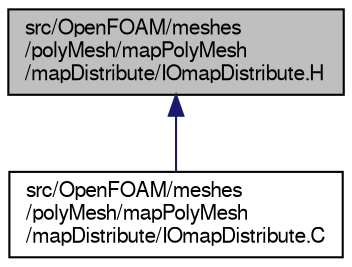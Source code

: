 digraph "src/OpenFOAM/meshes/polyMesh/mapPolyMesh/mapDistribute/IOmapDistribute.H"
{
  bgcolor="transparent";
  edge [fontname="FreeSans",fontsize="10",labelfontname="FreeSans",labelfontsize="10"];
  node [fontname="FreeSans",fontsize="10",shape=record];
  Node177 [label="src/OpenFOAM/meshes\l/polyMesh/mapPolyMesh\l/mapDistribute/IOmapDistribute.H",height=0.2,width=0.4,color="black", fillcolor="grey75", style="filled", fontcolor="black"];
  Node177 -> Node178 [dir="back",color="midnightblue",fontsize="10",style="solid",fontname="FreeSans"];
  Node178 [label="src/OpenFOAM/meshes\l/polyMesh/mapPolyMesh\l/mapDistribute/IOmapDistribute.C",height=0.2,width=0.4,color="black",URL="$a11567.html"];
}
